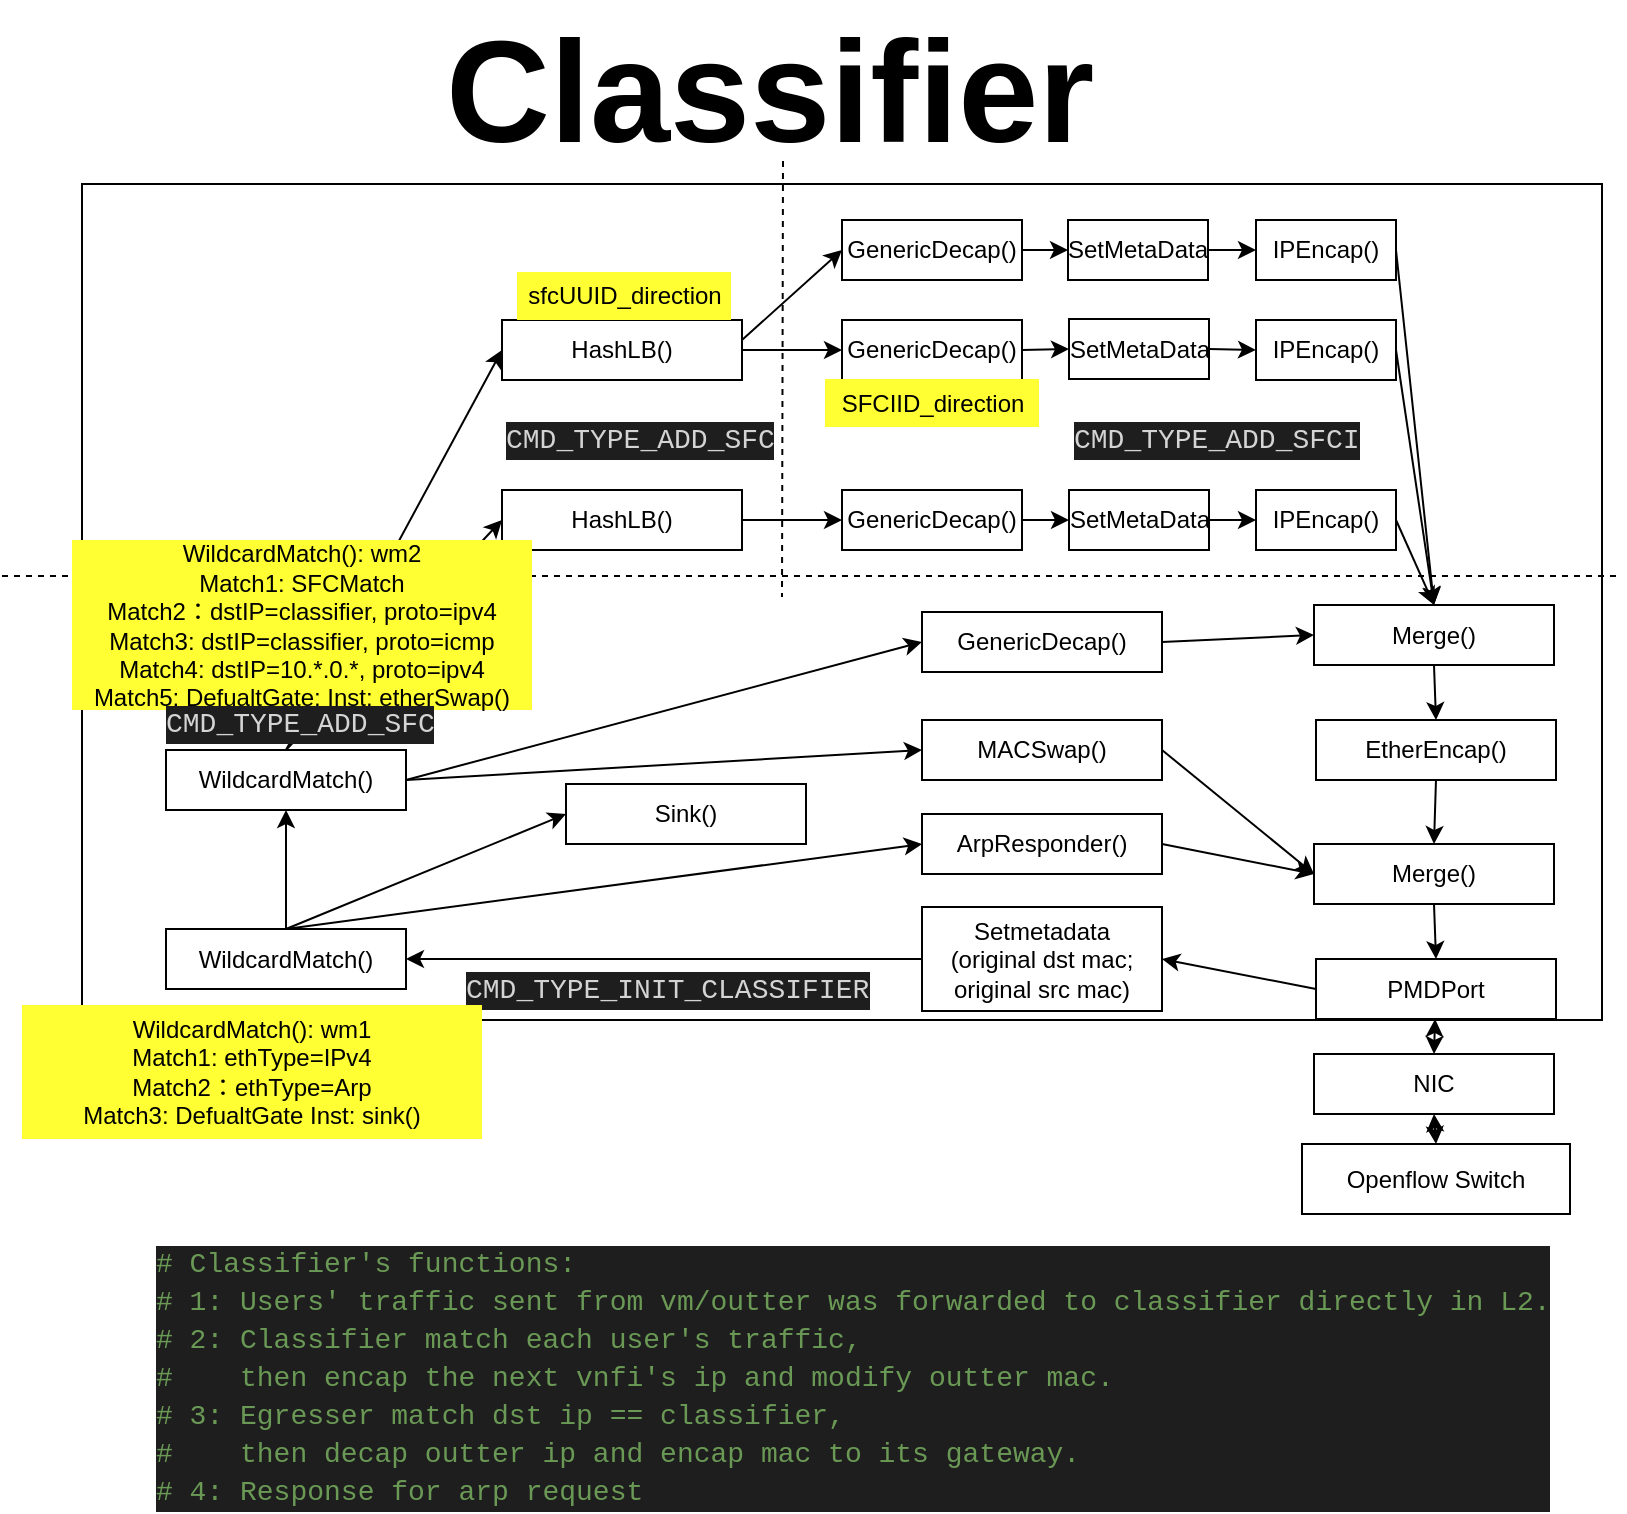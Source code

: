 <mxfile version="10.9.5" type="device"><diagram name="页-1" id="页-1"><mxGraphModel dx="119" dy="520" grid="1" gridSize="10" guides="1" tooltips="1" connect="1" arrows="1" fold="1" page="1" pageScale="1" pageWidth="827" pageHeight="1169" math="0" shadow="0"><root><mxCell id="0"/><mxCell id="1" parent="0"/><mxCell id="xbQShqGJ_ae4azPiM4kQ-2" value="" style="rounded=0;whiteSpace=wrap;html=1;" parent="1" vertex="1"><mxGeometry x="880" y="172" width="760" height="418" as="geometry"/></mxCell><mxCell id="xbQShqGJ_ae4azPiM4kQ-3" value="PMDPort" style="rounded=0;whiteSpace=wrap;html=1;" parent="1" vertex="1"><mxGeometry x="1497" y="559.5" width="120" height="30" as="geometry"/></mxCell><mxCell id="xbQShqGJ_ae4azPiM4kQ-8" value="Merge()" style="rounded=0;whiteSpace=wrap;html=1;" parent="1" vertex="1"><mxGeometry x="1496" y="502" width="120" height="30" as="geometry"/></mxCell><mxCell id="xbQShqGJ_ae4azPiM4kQ-9" value="" style="endArrow=classic;html=1;exitX=0.5;exitY=1;exitDx=0;exitDy=0;entryX=0.5;entryY=0;entryDx=0;entryDy=0;" parent="1" source="xbQShqGJ_ae4azPiM4kQ-8" target="xbQShqGJ_ae4azPiM4kQ-3" edge="1"><mxGeometry width="50" height="50" relative="1" as="geometry"><mxPoint x="1070.5" y="487.5" as="sourcePoint"/><mxPoint x="1290.5" y="367.5" as="targetPoint"/></mxGeometry></mxCell><mxCell id="MqPErqQaMQPb4wIADp1m-12" value="" style="rounded=1;orthogonalLoop=1;jettySize=auto;html=1;entryX=0;entryY=0.5;entryDx=0;entryDy=0;exitX=0.5;exitY=0;exitDx=0;exitDy=0;" parent="1" source="WzTzoTcnBK1GvFxiumAp-3" target="MqPErqQaMQPb4wIADp1m-25" edge="1"><mxGeometry relative="1" as="geometry"><mxPoint x="1053" y="381" as="sourcePoint"/></mxGeometry></mxCell><mxCell id="MqPErqQaMQPb4wIADp1m-11" value="&lt;div style=&quot;text-align: left&quot;&gt;IPEncap()&lt;br&gt;&lt;/div&gt;" style="rounded=0;whiteSpace=wrap;html=1;" parent="1" vertex="1"><mxGeometry x="1467" y="325" width="70" height="30" as="geometry"/></mxCell><mxCell id="xbQShqGJ_ae4azPiM4kQ-19" value="" style="endArrow=classic;startArrow=classic;html=1;exitX=0.5;exitY=0;exitDx=0;exitDy=0;" parent="1" source="xbQShqGJ_ae4azPiM4kQ-24" target="xbQShqGJ_ae4azPiM4kQ-3" edge="1"><mxGeometry width="50" height="50" relative="1" as="geometry"><mxPoint x="1288" y="672" as="sourcePoint"/><mxPoint x="1328" y="712" as="targetPoint"/></mxGeometry></mxCell><mxCell id="xbQShqGJ_ae4azPiM4kQ-24" value="NIC" style="rounded=0;whiteSpace=wrap;html=1;" parent="1" vertex="1"><mxGeometry x="1496" y="607" width="120" height="30" as="geometry"/></mxCell><mxCell id="xbQShqGJ_ae4azPiM4kQ-46" value="Openflow Switch" style="rounded=0;whiteSpace=wrap;html=1;" parent="1" vertex="1"><mxGeometry x="1490" y="652" width="134" height="35" as="geometry"/></mxCell><mxCell id="xbQShqGJ_ae4azPiM4kQ-47" value="" style="endArrow=classic;startArrow=classic;html=1;entryX=0.5;entryY=0;entryDx=0;entryDy=0;exitX=0.5;exitY=1;exitDx=0;exitDy=0;" parent="1" source="xbQShqGJ_ae4azPiM4kQ-24" target="xbQShqGJ_ae4azPiM4kQ-46" edge="1"><mxGeometry width="50" height="50" relative="1" as="geometry"><mxPoint x="1357.5" y="633.5" as="sourcePoint"/><mxPoint x="1292.185" y="580" as="targetPoint"/></mxGeometry></mxCell><mxCell id="WzTzoTcnBK1GvFxiumAp-9" value="" style="endArrow=classic;html=1;entryX=1;entryY=0.5;entryDx=0;entryDy=0;exitX=0;exitY=0.5;exitDx=0;exitDy=0;" parent="1" source="xbQShqGJ_ae4azPiM4kQ-3" target="eaVA7gbAcbVPM9aS8gXA-2" edge="1"><mxGeometry width="50" height="50" relative="1" as="geometry"><mxPoint x="1039" y="425.5" as="sourcePoint"/><mxPoint x="1420" y="545" as="targetPoint"/></mxGeometry></mxCell><mxCell id="WzTzoTcnBK1GvFxiumAp-11" value="ArpResponder()" style="rounded=0;whiteSpace=wrap;html=1;" parent="1" vertex="1"><mxGeometry x="1300" y="487" width="120" height="30" as="geometry"/></mxCell><mxCell id="WzTzoTcnBK1GvFxiumAp-12" value="" style="endArrow=classic;html=1;entryX=0;entryY=0.5;entryDx=0;entryDy=0;exitX=0.5;exitY=0;exitDx=0;exitDy=0;" parent="1" source="eaVA7gbAcbVPM9aS8gXA-4" target="WzTzoTcnBK1GvFxiumAp-11" edge="1"><mxGeometry width="50" height="50" relative="1" as="geometry"><mxPoint x="992" y="483.5" as="sourcePoint"/><mxPoint x="992" y="337.5" as="targetPoint"/></mxGeometry></mxCell><mxCell id="WzTzoTcnBK1GvFxiumAp-25" value="" style="endArrow=classic;html=1;exitX=1;exitY=0.5;exitDx=0;exitDy=0;entryX=0;entryY=0.5;entryDx=0;entryDy=0;" parent="1" source="4ashn5n-ykzuis5EDAIw-9" target="xbQShqGJ_ae4azPiM4kQ-8" edge="1"><mxGeometry width="50" height="50" relative="1" as="geometry"><mxPoint x="982" y="354" as="sourcePoint"/><mxPoint x="961" y="127.5" as="targetPoint"/></mxGeometry></mxCell><mxCell id="7NcUU4QF5oZ-_NwRikhZ-2" value="" style="endArrow=classic;html=1;entryX=0;entryY=0.5;entryDx=0;entryDy=0;exitX=1;exitY=0.5;exitDx=0;exitDy=0;" parent="1" source="WzTzoTcnBK1GvFxiumAp-11" target="xbQShqGJ_ae4azPiM4kQ-8" edge="1"><mxGeometry width="50" height="50" relative="1" as="geometry"><mxPoint x="1052" y="499" as="sourcePoint"/><mxPoint x="1078" y="470" as="targetPoint"/></mxGeometry></mxCell><mxCell id="7NcUU4QF5oZ-_NwRikhZ-3" value="GenericDecap()" style="rounded=0;whiteSpace=wrap;html=1;" parent="1" vertex="1"><mxGeometry x="1300" y="386" width="120" height="30" as="geometry"/></mxCell><mxCell id="7NcUU4QF5oZ-_NwRikhZ-4" value="" style="endArrow=classic;html=1;entryX=0;entryY=0.5;entryDx=0;entryDy=0;exitX=1;exitY=0.5;exitDx=0;exitDy=0;" parent="1" source="WzTzoTcnBK1GvFxiumAp-3" target="7NcUU4QF5oZ-_NwRikhZ-3" edge="1"><mxGeometry width="50" height="50" relative="1" as="geometry"><mxPoint x="1050" y="483" as="sourcePoint"/><mxPoint x="1110" y="485" as="targetPoint"/></mxGeometry></mxCell><mxCell id="MqPErqQaMQPb4wIADp1m-5" value="EtherEncap()" style="rounded=0;whiteSpace=wrap;html=1;" parent="1" vertex="1"><mxGeometry x="1497" y="440" width="120" height="30" as="geometry"/></mxCell><mxCell id="MqPErqQaMQPb4wIADp1m-6" value="" style="endArrow=classic;html=1;entryX=0;entryY=0.5;entryDx=0;entryDy=0;exitX=1;exitY=0.5;exitDx=0;exitDy=0;" parent="1" source="7NcUU4QF5oZ-_NwRikhZ-3" target="1i6Za20tTQywzM3n3UY5-2" edge="1"><mxGeometry width="50" height="50" relative="1" as="geometry"><mxPoint x="1052" y="499" as="sourcePoint"/><mxPoint x="1190" y="391" as="targetPoint"/></mxGeometry></mxCell><mxCell id="MqPErqQaMQPb4wIADp1m-7" value="" style="endArrow=classic;html=1;entryX=0.5;entryY=0;entryDx=0;entryDy=0;exitX=0.5;exitY=1;exitDx=0;exitDy=0;" parent="1" source="MqPErqQaMQPb4wIADp1m-5" target="xbQShqGJ_ae4azPiM4kQ-8" edge="1"><mxGeometry width="50" height="50" relative="1" as="geometry"><mxPoint x="1310" y="391" as="sourcePoint"/><mxPoint x="1370" y="391" as="targetPoint"/></mxGeometry></mxCell><mxCell id="MqPErqQaMQPb4wIADp1m-8" value="Sink()" style="rounded=0;whiteSpace=wrap;html=1;" parent="1" vertex="1"><mxGeometry x="1122" y="472" width="120" height="30" as="geometry"/></mxCell><mxCell id="MqPErqQaMQPb4wIADp1m-19" value="HashLB()" style="rounded=0;whiteSpace=wrap;html=1;" parent="1" vertex="1"><mxGeometry x="1090" y="240" width="120" height="30" as="geometry"/></mxCell><mxCell id="MqPErqQaMQPb4wIADp1m-15" value="&lt;div style=&quot;text-align: left&quot;&gt;IPEncap()&lt;br&gt;&lt;/div&gt;" style="rounded=0;whiteSpace=wrap;html=1;" parent="1" vertex="1"><mxGeometry x="1467" y="240" width="70" height="30" as="geometry"/></mxCell><mxCell id="MqPErqQaMQPb4wIADp1m-16" value="" style="rounded=1;orthogonalLoop=1;jettySize=auto;html=1;entryX=0;entryY=0.5;entryDx=0;entryDy=0;exitX=0.5;exitY=0;exitDx=0;exitDy=0;" parent="1" source="WzTzoTcnBK1GvFxiumAp-3" target="MqPErqQaMQPb4wIADp1m-19" edge="1"><mxGeometry relative="1" as="geometry"><mxPoint x="1053" y="381" as="sourcePoint"/><mxPoint x="992" y="286.5" as="targetPoint"/></mxGeometry></mxCell><mxCell id="MqPErqQaMQPb4wIADp1m-17" value="" style="rounded=1;orthogonalLoop=1;jettySize=auto;html=1;entryX=0.5;entryY=0;entryDx=0;entryDy=0;exitX=1;exitY=0.5;exitDx=0;exitDy=0;" parent="1" source="MqPErqQaMQPb4wIADp1m-11" target="1i6Za20tTQywzM3n3UY5-2" edge="1"><mxGeometry relative="1" as="geometry"><mxPoint x="1052" y="367.976" as="sourcePoint"/><mxPoint x="1180" y="345.524" as="targetPoint"/></mxGeometry></mxCell><mxCell id="MqPErqQaMQPb4wIADp1m-18" value="" style="rounded=1;orthogonalLoop=1;jettySize=auto;html=1;entryX=0.5;entryY=0;entryDx=0;entryDy=0;exitX=1;exitY=0.5;exitDx=0;exitDy=0;" parent="1" source="MqPErqQaMQPb4wIADp1m-15" target="1i6Za20tTQywzM3n3UY5-2" edge="1"><mxGeometry relative="1" as="geometry"><mxPoint x="1300" y="335" as="sourcePoint"/><mxPoint x="1567" y="440" as="targetPoint"/></mxGeometry></mxCell><mxCell id="MqPErqQaMQPb4wIADp1m-22" value="&lt;div style=&quot;text-align: left&quot;&gt;IPEncap()&lt;br&gt;&lt;/div&gt;" style="rounded=0;whiteSpace=wrap;html=1;" parent="1" vertex="1"><mxGeometry x="1467" y="190" width="70" height="30" as="geometry"/></mxCell><mxCell id="MqPErqQaMQPb4wIADp1m-23" value="" style="rounded=1;orthogonalLoop=1;jettySize=auto;html=1;entryX=0;entryY=0.5;entryDx=0;entryDy=0;" parent="1" source="4ashn5n-ykzuis5EDAIw-6" target="MqPErqQaMQPb4wIADp1m-22" edge="1"><mxGeometry relative="1" as="geometry"><mxPoint x="1210" y="250" as="sourcePoint"/><mxPoint x="1100" y="265" as="targetPoint"/></mxGeometry></mxCell><mxCell id="MqPErqQaMQPb4wIADp1m-24" value="" style="rounded=1;orthogonalLoop=1;jettySize=auto;html=1;exitX=1;exitY=0.5;exitDx=0;exitDy=0;entryX=0;entryY=0.5;entryDx=0;entryDy=0;" parent="1" source="_9mAQBurSplOw-iscjlF-9" target="4ashn5n-ykzuis5EDAIw-4" edge="1"><mxGeometry relative="1" as="geometry"><mxPoint x="1220" y="260" as="sourcePoint"/><mxPoint x="1300" y="215" as="targetPoint"/></mxGeometry></mxCell><mxCell id="MqPErqQaMQPb4wIADp1m-25" value="HashLB()" style="rounded=0;whiteSpace=wrap;html=1;" parent="1" vertex="1"><mxGeometry x="1090" y="325" width="120" height="30" as="geometry"/></mxCell><mxCell id="MqPErqQaMQPb4wIADp1m-26" value="" style="rounded=1;orthogonalLoop=1;jettySize=auto;html=1;exitX=1;exitY=0.5;exitDx=0;exitDy=0;" parent="1" source="4ashn5n-ykzuis5EDAIw-2" target="MqPErqQaMQPb4wIADp1m-11" edge="1"><mxGeometry relative="1" as="geometry"><mxPoint x="1230" y="340" as="sourcePoint"/><mxPoint x="1116" y="350" as="targetPoint"/></mxGeometry></mxCell><mxCell id="MqPErqQaMQPb4wIADp1m-27" value="" style="rounded=1;orthogonalLoop=1;jettySize=auto;html=1;entryX=0.5;entryY=0;entryDx=0;entryDy=0;exitX=1;exitY=0.5;exitDx=0;exitDy=0;" parent="1" source="MqPErqQaMQPb4wIADp1m-22" target="1i6Za20tTQywzM3n3UY5-2" edge="1"><mxGeometry relative="1" as="geometry"><mxPoint x="1420" y="272" as="sourcePoint"/><mxPoint x="1567" y="440" as="targetPoint"/></mxGeometry></mxCell><mxCell id="MqPErqQaMQPb4wIADp1m-28" value="" style="endArrow=none;dashed=1;html=1;" parent="1" edge="1"><mxGeometry width="50" height="50" relative="1" as="geometry"><mxPoint x="840" y="368" as="sourcePoint"/><mxPoint x="1650" y="368" as="targetPoint"/></mxGeometry></mxCell><mxCell id="MqPErqQaMQPb4wIADp1m-30" value="" style="endArrow=none;dashed=1;html=1;" parent="1" edge="1"><mxGeometry width="50" height="50" relative="1" as="geometry"><mxPoint x="1230.5" y="160.5" as="sourcePoint"/><mxPoint x="1230" y="378.5" as="targetPoint"/></mxGeometry></mxCell><mxCell id="CKxfg2RsrbhRUyF5owSg-2" value="&lt;div style=&quot;color: rgb(212 , 212 , 212) ; background-color: rgb(30 , 30 , 30) ; font-family: &amp;#34;consolas&amp;#34; , &amp;#34;courier new&amp;#34; , monospace ; font-size: 14px ; line-height: 19px ; white-space: pre&quot;&gt;CMD_TYPE_INIT_CLASSIFIER&lt;/div&gt;" style="text;html=1;resizable=0;points=[];autosize=1;align=left;verticalAlign=top;spacingTop=-4;" parent="1" vertex="1"><mxGeometry x="1070" y="562.5" width="200" height="20" as="geometry"/></mxCell><mxCell id="CKxfg2RsrbhRUyF5owSg-3" value="&lt;div style=&quot;color: rgb(212 , 212 , 212) ; background-color: rgb(30 , 30 , 30) ; font-family: &amp;#34;consolas&amp;#34; , &amp;#34;courier new&amp;#34; , monospace ; font-size: 14px ; line-height: 19px ; white-space: pre&quot;&gt;CMD_TYPE_ADD_SFCI&lt;/div&gt;" style="text;html=1;resizable=0;points=[];autosize=1;align=left;verticalAlign=top;spacingTop=-4;" parent="1" vertex="1"><mxGeometry x="1373.5" y="287.5" width="150" height="20" as="geometry"/></mxCell><mxCell id="CKxfg2RsrbhRUyF5owSg-5" value="&lt;b&gt;&lt;font style=&quot;font-size: 72px&quot;&gt;Classifier&lt;/font&gt;&lt;/b&gt;" style="text;html=1;resizable=0;points=[];autosize=1;align=left;verticalAlign=top;spacingTop=-4;" parent="1" vertex="1"><mxGeometry x="1060" y="80" width="340" height="40" as="geometry"/></mxCell><mxCell id="CKxfg2RsrbhRUyF5owSg-6" value="&lt;span style=&quot;text-align: left ; white-space: nowrap&quot;&gt;WildcardMatch(): wm1&lt;br&gt;&lt;/span&gt;&lt;span style=&quot;text-align: left ; white-space: nowrap&quot;&gt;Match1: ethType=IPv4&lt;/span&gt;&lt;span style=&quot;text-align: left ; white-space: nowrap&quot;&gt;&lt;br&gt;Match2：ethType=Arp&lt;br&gt;Match3: DefualtGate Inst: sink()&lt;br&gt;&lt;/span&gt;" style="text;html=1;strokeColor=none;fillColor=#FFFF33;align=center;verticalAlign=middle;whiteSpace=wrap;rounded=0;" parent="1" vertex="1"><mxGeometry x="850" y="582.5" width="230" height="67" as="geometry"/></mxCell><mxCell id="CKxfg2RsrbhRUyF5owSg-7" value="&lt;div style=&quot;color: rgb(212 , 212 , 212) ; background-color: rgb(30 , 30 , 30) ; font-family: &amp;#34;consolas&amp;#34; , &amp;#34;courier new&amp;#34; , monospace ; font-size: 14px ; line-height: 19px ; white-space: pre&quot;&gt;CMD_TYPE_ADD_SFC&lt;/div&gt;" style="text;html=1;resizable=0;points=[];autosize=1;align=left;verticalAlign=top;spacingTop=-4;" parent="1" vertex="1"><mxGeometry x="1090" y="287.5" width="140" height="20" as="geometry"/></mxCell><mxCell id="CKxfg2RsrbhRUyF5owSg-8" value="&lt;span style=&quot;text-align: left ; white-space: nowrap&quot;&gt;sfcUUID_direction&lt;br&gt;&lt;/span&gt;" style="text;html=1;strokeColor=none;fillColor=#FFFF33;align=center;verticalAlign=middle;whiteSpace=wrap;rounded=0;" parent="1" vertex="1"><mxGeometry x="1097.5" y="216" width="107" height="24" as="geometry"/></mxCell><mxCell id="_9mAQBurSplOw-iscjlF-7" value="GenericDecap()" style="rounded=0;whiteSpace=wrap;html=1;" parent="1" vertex="1"><mxGeometry x="1260" y="325" width="90" height="30" as="geometry"/></mxCell><mxCell id="_9mAQBurSplOw-iscjlF-8" value="" style="rounded=1;orthogonalLoop=1;jettySize=auto;html=1;exitX=1;exitY=0.5;exitDx=0;exitDy=0;" parent="1" source="MqPErqQaMQPb4wIADp1m-25" target="_9mAQBurSplOw-iscjlF-7" edge="1"><mxGeometry relative="1" as="geometry"><mxPoint x="1210" y="340" as="sourcePoint"/><mxPoint x="1390" y="340" as="targetPoint"/></mxGeometry></mxCell><mxCell id="_9mAQBurSplOw-iscjlF-9" value="GenericDecap()" style="rounded=0;whiteSpace=wrap;html=1;" parent="1" vertex="1"><mxGeometry x="1260" y="240" width="90" height="30" as="geometry"/></mxCell><mxCell id="_9mAQBurSplOw-iscjlF-10" value="GenericDecap()" style="rounded=0;whiteSpace=wrap;html=1;" parent="1" vertex="1"><mxGeometry x="1260" y="190" width="90" height="30" as="geometry"/></mxCell><mxCell id="_9mAQBurSplOw-iscjlF-11" value="" style="rounded=1;orthogonalLoop=1;jettySize=auto;html=1;entryX=0;entryY=0.5;entryDx=0;entryDy=0;" parent="1" target="_9mAQBurSplOw-iscjlF-10" edge="1"><mxGeometry relative="1" as="geometry"><mxPoint x="1210" y="250" as="sourcePoint"/><mxPoint x="1400" y="205" as="targetPoint"/></mxGeometry></mxCell><mxCell id="_9mAQBurSplOw-iscjlF-12" value="" style="rounded=1;orthogonalLoop=1;jettySize=auto;html=1;exitX=1;exitY=0.5;exitDx=0;exitDy=0;" parent="1" source="MqPErqQaMQPb4wIADp1m-19" target="_9mAQBurSplOw-iscjlF-9" edge="1"><mxGeometry relative="1" as="geometry"><mxPoint x="1220" y="265" as="sourcePoint"/><mxPoint x="1410" y="264.62" as="targetPoint"/></mxGeometry></mxCell><mxCell id="_9mAQBurSplOw-iscjlF-14" value="" style="endArrow=classic;html=1;entryX=1;entryY=0.5;entryDx=0;entryDy=0;exitX=0;exitY=0.5;exitDx=0;exitDy=0;" parent="1" source="eaVA7gbAcbVPM9aS8gXA-2" target="eaVA7gbAcbVPM9aS8gXA-4" edge="1"><mxGeometry width="50" height="50" relative="1" as="geometry"><mxPoint x="1507" y="625" as="sourcePoint"/><mxPoint x="1350" y="585" as="targetPoint"/></mxGeometry></mxCell><mxCell id="eaVA7gbAcbVPM9aS8gXA-2" value="Setmetadata&lt;br&gt;(original dst mac;&lt;br&gt;original src mac)" style="rounded=0;whiteSpace=wrap;html=1;" parent="1" vertex="1"><mxGeometry x="1300" y="533.5" width="120" height="52" as="geometry"/></mxCell><mxCell id="eaVA7gbAcbVPM9aS8gXA-4" value="&lt;span style=&quot;text-align: left ; white-space: nowrap&quot;&gt;WildcardMatch()&lt;/span&gt;" style="rounded=0;whiteSpace=wrap;html=1;" parent="1" vertex="1"><mxGeometry x="922" y="544.5" width="120" height="30" as="geometry"/></mxCell><mxCell id="eaVA7gbAcbVPM9aS8gXA-5" value="" style="endArrow=classic;html=1;entryX=0.5;entryY=1;entryDx=0;entryDy=0;exitX=0.5;exitY=0;exitDx=0;exitDy=0;" parent="1" source="eaVA7gbAcbVPM9aS8gXA-4" target="WzTzoTcnBK1GvFxiumAp-3" edge="1"><mxGeometry width="50" height="50" relative="1" as="geometry"><mxPoint x="1022" y="540" as="sourcePoint"/><mxPoint x="1310" y="480" as="targetPoint"/></mxGeometry></mxCell><mxCell id="eaVA7gbAcbVPM9aS8gXA-6" value="" style="endArrow=classic;html=1;entryX=0;entryY=0.5;entryDx=0;entryDy=0;exitX=0.5;exitY=0;exitDx=0;exitDy=0;" parent="1" source="eaVA7gbAcbVPM9aS8gXA-4" target="MqPErqQaMQPb4wIADp1m-8" edge="1"><mxGeometry width="50" height="50" relative="1" as="geometry"><mxPoint x="992" y="540" as="sourcePoint"/><mxPoint x="992" y="495" as="targetPoint"/></mxGeometry></mxCell><mxCell id="eaVA7gbAcbVPM9aS8gXA-7" value="&lt;span style=&quot;text-align: left ; white-space: nowrap&quot;&gt;WildcardMatch(): wm2&lt;br&gt;&lt;/span&gt;&lt;span style=&quot;text-align: left ; white-space: nowrap&quot;&gt;Match1: SFCMatch&lt;/span&gt;&lt;span style=&quot;text-align: left ; white-space: nowrap&quot;&gt;&lt;br&gt;Match2：dstIP=classifier, proto=ipv4&lt;br&gt;Match3: dstIP=classifier, proto=icmp&lt;br&gt;Match4: dstIP=10.*.0.*, proto=ipv4&lt;br&gt;Match5: DefualtGate; Inst: etherSwap()&lt;br&gt;&lt;/span&gt;" style="text;html=1;strokeColor=none;fillColor=#FFFF33;align=center;verticalAlign=middle;whiteSpace=wrap;rounded=0;" parent="1" vertex="1"><mxGeometry x="875" y="350" width="230" height="85" as="geometry"/></mxCell><mxCell id="WzTzoTcnBK1GvFxiumAp-3" value="&lt;span style=&quot;text-align: left ; white-space: nowrap&quot;&gt;WildcardMatch()&lt;/span&gt;" style="rounded=0;whiteSpace=wrap;html=1;" parent="1" vertex="1"><mxGeometry x="922" y="455" width="120" height="30" as="geometry"/></mxCell><mxCell id="4ashn5n-ykzuis5EDAIw-2" value="&lt;div style=&quot;text-align: left&quot;&gt;SetMetaData&lt;br&gt;&lt;/div&gt;" style="rounded=0;whiteSpace=wrap;html=1;" parent="1" vertex="1"><mxGeometry x="1373.5" y="325" width="70" height="30" as="geometry"/></mxCell><mxCell id="4ashn5n-ykzuis5EDAIw-3" value="" style="rounded=1;orthogonalLoop=1;jettySize=auto;html=1;exitX=1;exitY=0.5;exitDx=0;exitDy=0;" parent="1" source="_9mAQBurSplOw-iscjlF-7" target="4ashn5n-ykzuis5EDAIw-2" edge="1"><mxGeometry relative="1" as="geometry"><mxPoint x="1350" y="340" as="sourcePoint"/><mxPoint x="1450" y="340" as="targetPoint"/></mxGeometry></mxCell><mxCell id="4ashn5n-ykzuis5EDAIw-4" value="&lt;div style=&quot;text-align: left&quot;&gt;SetMetaData&lt;br&gt;&lt;/div&gt;" style="rounded=0;whiteSpace=wrap;html=1;" parent="1" vertex="1"><mxGeometry x="1373.5" y="239.5" width="70" height="30" as="geometry"/></mxCell><mxCell id="4ashn5n-ykzuis5EDAIw-5" value="" style="rounded=1;orthogonalLoop=1;jettySize=auto;html=1;exitX=1;exitY=0.5;exitDx=0;exitDy=0;entryX=0;entryY=0.5;entryDx=0;entryDy=0;" parent="1" source="4ashn5n-ykzuis5EDAIw-4" target="MqPErqQaMQPb4wIADp1m-15" edge="1"><mxGeometry relative="1" as="geometry"><mxPoint x="1360" y="265" as="sourcePoint"/><mxPoint x="1384" y="265" as="targetPoint"/></mxGeometry></mxCell><mxCell id="4ashn5n-ykzuis5EDAIw-6" value="&lt;div style=&quot;text-align: left&quot;&gt;SetMetaData&lt;br&gt;&lt;/div&gt;" style="rounded=0;whiteSpace=wrap;html=1;" parent="1" vertex="1"><mxGeometry x="1373" y="190" width="70" height="30" as="geometry"/></mxCell><mxCell id="4ashn5n-ykzuis5EDAIw-7" value="" style="rounded=1;orthogonalLoop=1;jettySize=auto;html=1;entryX=0;entryY=0.5;entryDx=0;entryDy=0;" parent="1" source="_9mAQBurSplOw-iscjlF-10" target="4ashn5n-ykzuis5EDAIw-6" edge="1"><mxGeometry relative="1" as="geometry"><mxPoint x="1350" y="205" as="sourcePoint"/><mxPoint x="1467" y="205" as="targetPoint"/></mxGeometry></mxCell><mxCell id="4ashn5n-ykzuis5EDAIw-9" value="MACSwap()" style="rounded=0;whiteSpace=wrap;html=1;" parent="1" vertex="1"><mxGeometry x="1300" y="440" width="120" height="30" as="geometry"/></mxCell><mxCell id="4ashn5n-ykzuis5EDAIw-11" value="" style="endArrow=classic;html=1;exitX=1;exitY=0.5;exitDx=0;exitDy=0;entryX=0;entryY=0.5;entryDx=0;entryDy=0;" parent="1" source="WzTzoTcnBK1GvFxiumAp-3" target="4ashn5n-ykzuis5EDAIw-9" edge="1"><mxGeometry width="50" height="50" relative="1" as="geometry"><mxPoint x="1042" y="470" as="sourcePoint"/><mxPoint x="1497" y="470" as="targetPoint"/></mxGeometry></mxCell><mxCell id="CKxfg2RsrbhRUyF5owSg-10" value="&lt;div style=&quot;color: rgb(212 , 212 , 212) ; background-color: rgb(30 , 30 , 30) ; font-family: &amp;#34;consolas&amp;#34; , &amp;#34;courier new&amp;#34; , monospace ; font-size: 14px ; line-height: 19px ; white-space: pre&quot;&gt;CMD_TYPE_ADD_SFC&lt;/div&gt;" style="text;html=1;resizable=0;points=[];autosize=1;align=left;verticalAlign=top;spacingTop=-4;" parent="1" vertex="1"><mxGeometry x="920" y="430" width="140" height="20" as="geometry"/></mxCell><mxCell id="4ashn5n-ykzuis5EDAIw-13" value="&lt;div style=&quot;color: rgb(212 , 212 , 212) ; background-color: rgb(30 , 30 , 30) ; font-family: &amp;#34;consolas&amp;#34; , &amp;#34;courier new&amp;#34; , monospace ; font-size: 14px ; line-height: 19px ; white-space: pre&quot;&gt;&lt;div&gt;&lt;span style=&quot;color: #6a9955&quot;&gt;#&amp;nbsp;Classifier's&amp;nbsp;functions:&lt;/span&gt;&lt;/div&gt;&lt;div&gt;&lt;span style=&quot;color: #6a9955&quot;&gt;#&amp;nbsp;1:&amp;nbsp;Users'&amp;nbsp;traffic&amp;nbsp;sent&amp;nbsp;from&amp;nbsp;vm/outter&amp;nbsp;was&amp;nbsp;forwarded&amp;nbsp;to&amp;nbsp;classifier&amp;nbsp;directly&amp;nbsp;in&amp;nbsp;L2.&lt;/span&gt;&lt;/div&gt;&lt;div&gt;&lt;span style=&quot;color: rgb(106 , 153 , 85)&quot;&gt;#&amp;nbsp;2:&amp;nbsp;Classifier&amp;nbsp;match&amp;nbsp;each&amp;nbsp;user's&amp;nbsp;traffic,&amp;nbsp;&lt;/span&gt;&lt;/div&gt;&lt;div&gt;&lt;span style=&quot;color: rgb(106 , 153 , 85)&quot;&gt;#    then&amp;nbsp;encap&amp;nbsp;the&amp;nbsp;next&amp;nbsp;vnfi's&amp;nbsp;ip&amp;nbsp;and&amp;nbsp;modify&amp;nbsp;outter&amp;nbsp;mac.&lt;/span&gt;&lt;/div&gt;&lt;div&gt;&lt;span style=&quot;color: rgb(106 , 153 , 85)&quot;&gt;# 3: Egresser match dst ip == classifier,&lt;/span&gt;&lt;/div&gt;&lt;div&gt;&lt;span style=&quot;color: rgb(106 , 153 , 85)&quot;&gt;#    then decap outter ip and encap mac to its gateway.&lt;/span&gt;&lt;/div&gt;&lt;div&gt;&lt;span style=&quot;color: rgb(106 , 153 , 85)&quot;&gt;# 4: Response for arp request&lt;/span&gt;&lt;/div&gt;&lt;/div&gt;" style="text;html=1;resizable=0;points=[];autosize=1;align=left;verticalAlign=top;spacingTop=-4;" parent="1" vertex="1"><mxGeometry x="914.5" y="700" width="650" height="130" as="geometry"/></mxCell><mxCell id="4ashn5n-ykzuis5EDAIw-14" value="&lt;span style=&quot;text-align: left ; white-space: nowrap&quot;&gt;SFCIID_direction&lt;br&gt;&lt;/span&gt;" style="text;html=1;strokeColor=none;fillColor=#FFFF33;align=center;verticalAlign=middle;whiteSpace=wrap;rounded=0;" parent="1" vertex="1"><mxGeometry x="1251.5" y="269.5" width="107" height="24" as="geometry"/></mxCell><mxCell id="1i6Za20tTQywzM3n3UY5-2" value="Merge()" style="rounded=0;whiteSpace=wrap;html=1;" parent="1" vertex="1"><mxGeometry x="1496" y="382.5" width="120" height="30" as="geometry"/></mxCell><mxCell id="1i6Za20tTQywzM3n3UY5-3" value="" style="endArrow=classic;html=1;entryX=0.5;entryY=0;entryDx=0;entryDy=0;exitX=0.5;exitY=1;exitDx=0;exitDy=0;" parent="1" source="1i6Za20tTQywzM3n3UY5-2" target="MqPErqQaMQPb4wIADp1m-5" edge="1"><mxGeometry width="50" height="50" relative="1" as="geometry"><mxPoint x="1566.667" y="479.833" as="sourcePoint"/><mxPoint x="1565.833" y="512.333" as="targetPoint"/></mxGeometry></mxCell><mxCell id="2" value="连接线" parent="0"/></root></mxGraphModel></diagram></mxfile>